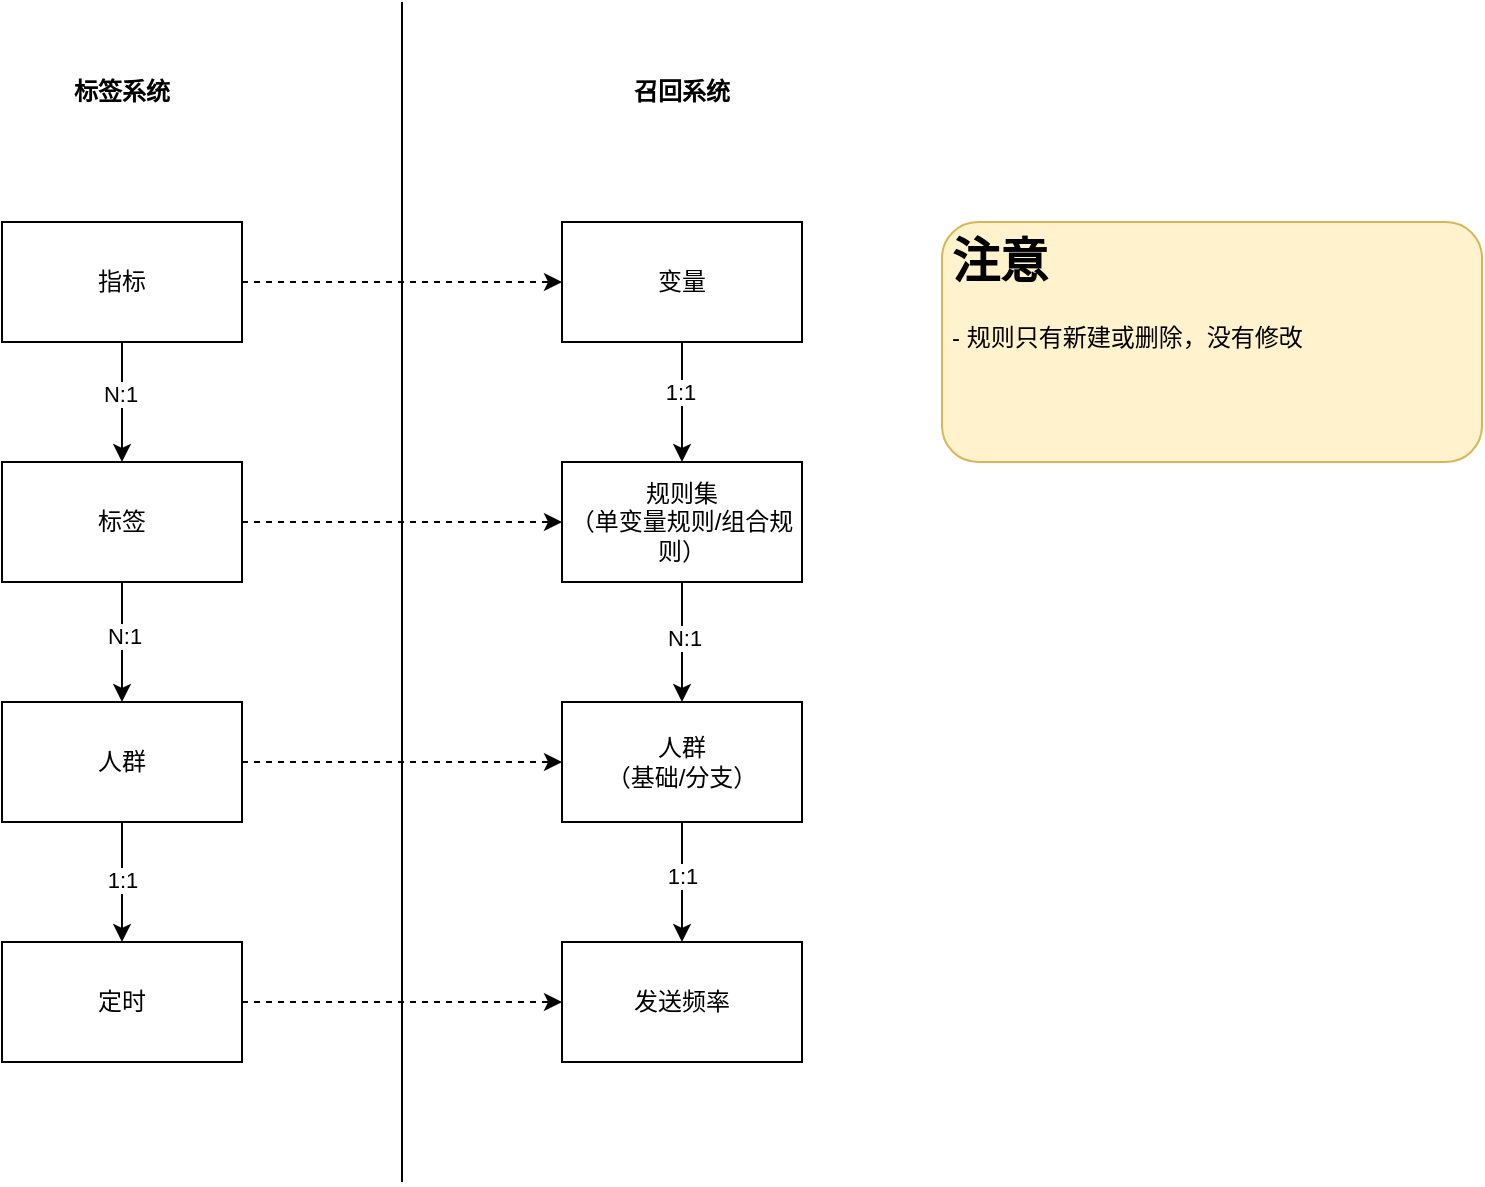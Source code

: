 <mxfile version="21.7.5" type="github" pages="3">
  <diagram id="fTAgdkfDgx4bp4r_mibD" name="标签与召回模型关系">
    <mxGraphModel dx="1194" dy="760" grid="1" gridSize="10" guides="1" tooltips="1" connect="1" arrows="1" fold="1" page="1" pageScale="1" pageWidth="827" pageHeight="1169" math="0" shadow="0">
      <root>
        <mxCell id="0" />
        <mxCell id="1" parent="0" />
        <mxCell id="UJ1YfZ1l8FCDVQ_FWexG-3" value="" style="edgeStyle=none;rounded=0;orthogonalLoop=1;jettySize=auto;html=1;dashed=1;" edge="1" parent="1" source="UJ1YfZ1l8FCDVQ_FWexG-1" target="UJ1YfZ1l8FCDVQ_FWexG-2">
          <mxGeometry relative="1" as="geometry" />
        </mxCell>
        <mxCell id="UJ1YfZ1l8FCDVQ_FWexG-19" style="edgeStyle=none;rounded=0;orthogonalLoop=1;jettySize=auto;html=1;entryX=0.5;entryY=0;entryDx=0;entryDy=0;" edge="1" parent="1" source="UJ1YfZ1l8FCDVQ_FWexG-1" target="UJ1YfZ1l8FCDVQ_FWexG-4">
          <mxGeometry relative="1" as="geometry" />
        </mxCell>
        <mxCell id="UJ1YfZ1l8FCDVQ_FWexG-20" value="N:1" style="edgeLabel;html=1;align=center;verticalAlign=middle;resizable=0;points=[];" vertex="1" connectable="0" parent="UJ1YfZ1l8FCDVQ_FWexG-19">
          <mxGeometry x="-0.133" y="-1" relative="1" as="geometry">
            <mxPoint as="offset" />
          </mxGeometry>
        </mxCell>
        <mxCell id="UJ1YfZ1l8FCDVQ_FWexG-1" value="指标" style="rounded=0;whiteSpace=wrap;html=1;" vertex="1" parent="1">
          <mxGeometry x="130" y="260" width="120" height="60" as="geometry" />
        </mxCell>
        <mxCell id="UJ1YfZ1l8FCDVQ_FWexG-21" style="edgeStyle=none;rounded=0;orthogonalLoop=1;jettySize=auto;html=1;" edge="1" parent="1" source="UJ1YfZ1l8FCDVQ_FWexG-2" target="UJ1YfZ1l8FCDVQ_FWexG-6">
          <mxGeometry relative="1" as="geometry" />
        </mxCell>
        <mxCell id="UJ1YfZ1l8FCDVQ_FWexG-22" value="1:1" style="edgeLabel;html=1;align=center;verticalAlign=middle;resizable=0;points=[];" vertex="1" connectable="0" parent="UJ1YfZ1l8FCDVQ_FWexG-21">
          <mxGeometry x="-0.167" y="-1" relative="1" as="geometry">
            <mxPoint as="offset" />
          </mxGeometry>
        </mxCell>
        <mxCell id="UJ1YfZ1l8FCDVQ_FWexG-2" value="变量" style="rounded=0;whiteSpace=wrap;html=1;" vertex="1" parent="1">
          <mxGeometry x="410" y="260" width="120" height="60" as="geometry" />
        </mxCell>
        <mxCell id="UJ1YfZ1l8FCDVQ_FWexG-7" value="" style="edgeStyle=none;rounded=0;orthogonalLoop=1;jettySize=auto;html=1;dashed=1;" edge="1" parent="1" source="UJ1YfZ1l8FCDVQ_FWexG-4" target="UJ1YfZ1l8FCDVQ_FWexG-6">
          <mxGeometry relative="1" as="geometry" />
        </mxCell>
        <mxCell id="UJ1YfZ1l8FCDVQ_FWexG-17" style="edgeStyle=none;rounded=0;orthogonalLoop=1;jettySize=auto;html=1;entryX=0.5;entryY=0;entryDx=0;entryDy=0;" edge="1" parent="1" source="UJ1YfZ1l8FCDVQ_FWexG-4" target="UJ1YfZ1l8FCDVQ_FWexG-8">
          <mxGeometry relative="1" as="geometry" />
        </mxCell>
        <mxCell id="UJ1YfZ1l8FCDVQ_FWexG-18" value="N:1" style="edgeLabel;html=1;align=center;verticalAlign=middle;resizable=0;points=[];" vertex="1" connectable="0" parent="UJ1YfZ1l8FCDVQ_FWexG-17">
          <mxGeometry x="-0.1" y="1" relative="1" as="geometry">
            <mxPoint as="offset" />
          </mxGeometry>
        </mxCell>
        <mxCell id="UJ1YfZ1l8FCDVQ_FWexG-4" value="标签" style="rounded=0;whiteSpace=wrap;html=1;" vertex="1" parent="1">
          <mxGeometry x="130" y="380" width="120" height="60" as="geometry" />
        </mxCell>
        <mxCell id="UJ1YfZ1l8FCDVQ_FWexG-23" style="edgeStyle=none;rounded=0;orthogonalLoop=1;jettySize=auto;html=1;entryX=0.5;entryY=0;entryDx=0;entryDy=0;" edge="1" parent="1" source="UJ1YfZ1l8FCDVQ_FWexG-6" target="UJ1YfZ1l8FCDVQ_FWexG-9">
          <mxGeometry relative="1" as="geometry" />
        </mxCell>
        <mxCell id="UJ1YfZ1l8FCDVQ_FWexG-24" value="N:1" style="edgeLabel;html=1;align=center;verticalAlign=middle;resizable=0;points=[];" vertex="1" connectable="0" parent="UJ1YfZ1l8FCDVQ_FWexG-23">
          <mxGeometry x="-0.067" y="1" relative="1" as="geometry">
            <mxPoint as="offset" />
          </mxGeometry>
        </mxCell>
        <mxCell id="UJ1YfZ1l8FCDVQ_FWexG-6" value="规则集&lt;br&gt;（单变量规则/组合规则）" style="rounded=0;whiteSpace=wrap;html=1;" vertex="1" parent="1">
          <mxGeometry x="410" y="380" width="120" height="60" as="geometry" />
        </mxCell>
        <mxCell id="UJ1YfZ1l8FCDVQ_FWexG-10" value="" style="edgeStyle=none;rounded=0;orthogonalLoop=1;jettySize=auto;html=1;dashed=1;" edge="1" parent="1" source="UJ1YfZ1l8FCDVQ_FWexG-8" target="UJ1YfZ1l8FCDVQ_FWexG-9">
          <mxGeometry relative="1" as="geometry" />
        </mxCell>
        <mxCell id="UJ1YfZ1l8FCDVQ_FWexG-15" style="edgeStyle=none;rounded=0;orthogonalLoop=1;jettySize=auto;html=1;" edge="1" parent="1" source="UJ1YfZ1l8FCDVQ_FWexG-8" target="UJ1YfZ1l8FCDVQ_FWexG-11">
          <mxGeometry relative="1" as="geometry" />
        </mxCell>
        <mxCell id="UJ1YfZ1l8FCDVQ_FWexG-16" value="1:1" style="edgeLabel;html=1;align=center;verticalAlign=middle;resizable=0;points=[];" vertex="1" connectable="0" parent="UJ1YfZ1l8FCDVQ_FWexG-15">
          <mxGeometry x="-0.033" relative="1" as="geometry">
            <mxPoint as="offset" />
          </mxGeometry>
        </mxCell>
        <mxCell id="UJ1YfZ1l8FCDVQ_FWexG-8" value="人群" style="rounded=0;whiteSpace=wrap;html=1;" vertex="1" parent="1">
          <mxGeometry x="130" y="500" width="120" height="60" as="geometry" />
        </mxCell>
        <mxCell id="UJ1YfZ1l8FCDVQ_FWexG-25" style="edgeStyle=none;rounded=0;orthogonalLoop=1;jettySize=auto;html=1;" edge="1" parent="1" source="UJ1YfZ1l8FCDVQ_FWexG-9" target="UJ1YfZ1l8FCDVQ_FWexG-12">
          <mxGeometry relative="1" as="geometry" />
        </mxCell>
        <mxCell id="UJ1YfZ1l8FCDVQ_FWexG-26" value="1:1" style="edgeLabel;html=1;align=center;verticalAlign=middle;resizable=0;points=[];" vertex="1" connectable="0" parent="UJ1YfZ1l8FCDVQ_FWexG-25">
          <mxGeometry x="-0.1" relative="1" as="geometry">
            <mxPoint as="offset" />
          </mxGeometry>
        </mxCell>
        <mxCell id="UJ1YfZ1l8FCDVQ_FWexG-9" value="人群&lt;br&gt;（基础/分支）" style="rounded=0;whiteSpace=wrap;html=1;" vertex="1" parent="1">
          <mxGeometry x="410" y="500" width="120" height="60" as="geometry" />
        </mxCell>
        <mxCell id="UJ1YfZ1l8FCDVQ_FWexG-13" value="" style="edgeStyle=none;rounded=0;orthogonalLoop=1;jettySize=auto;html=1;dashed=1;" edge="1" parent="1" source="UJ1YfZ1l8FCDVQ_FWexG-11" target="UJ1YfZ1l8FCDVQ_FWexG-12">
          <mxGeometry relative="1" as="geometry" />
        </mxCell>
        <mxCell id="UJ1YfZ1l8FCDVQ_FWexG-11" value="定时" style="rounded=0;whiteSpace=wrap;html=1;" vertex="1" parent="1">
          <mxGeometry x="130" y="620" width="120" height="60" as="geometry" />
        </mxCell>
        <mxCell id="UJ1YfZ1l8FCDVQ_FWexG-12" value="发送频率" style="rounded=0;whiteSpace=wrap;html=1;" vertex="1" parent="1">
          <mxGeometry x="410" y="620" width="120" height="60" as="geometry" />
        </mxCell>
        <mxCell id="UJ1YfZ1l8FCDVQ_FWexG-14" value="&lt;h1&gt;注意&lt;/h1&gt;&lt;p&gt;- 规则只有新建或删除，没有修改&lt;/p&gt;" style="text;html=1;strokeColor=#d6b656;fillColor=#fff2cc;spacing=5;spacingTop=-20;whiteSpace=wrap;overflow=hidden;rounded=1;" vertex="1" parent="1">
          <mxGeometry x="600" y="260" width="270" height="120" as="geometry" />
        </mxCell>
        <mxCell id="TeXEFprUP8HJtuQMhtJB-1" value="" style="endArrow=none;html=1;rounded=0;" edge="1" parent="1">
          <mxGeometry width="50" height="50" relative="1" as="geometry">
            <mxPoint x="330" y="740" as="sourcePoint" />
            <mxPoint x="330" y="150" as="targetPoint" />
          </mxGeometry>
        </mxCell>
        <mxCell id="TeXEFprUP8HJtuQMhtJB-2" value="标签系统" style="text;html=1;strokeColor=none;fillColor=none;align=center;verticalAlign=middle;whiteSpace=wrap;rounded=0;fontStyle=1" vertex="1" parent="1">
          <mxGeometry x="160" y="180" width="60" height="30" as="geometry" />
        </mxCell>
        <mxCell id="TeXEFprUP8HJtuQMhtJB-3" value="召回系统" style="text;html=1;strokeColor=none;fillColor=none;align=center;verticalAlign=middle;whiteSpace=wrap;rounded=0;fontStyle=1" vertex="1" parent="1">
          <mxGeometry x="440" y="180" width="60" height="30" as="geometry" />
        </mxCell>
      </root>
    </mxGraphModel>
  </diagram>
  <diagram id="x54i7hT3NsHm1ePdERT5" name="数据模型">
    <mxGraphModel dx="1194" dy="760" grid="1" gridSize="10" guides="1" tooltips="1" connect="1" arrows="1" fold="1" page="1" pageScale="1" pageWidth="827" pageHeight="1169" math="0" shadow="0">
      <root>
        <mxCell id="0" />
        <mxCell id="1" parent="0" />
        <mxCell id="Eve3HCsHOngLBfl6ivmf-20" value="" style="rounded=0;whiteSpace=wrap;html=1;" vertex="1" parent="1">
          <mxGeometry x="90" y="510" width="720" height="300" as="geometry" />
        </mxCell>
        <mxCell id="Eve3HCsHOngLBfl6ivmf-4" value="" style="rounded=0;whiteSpace=wrap;html=1;" vertex="1" parent="1">
          <mxGeometry x="90" y="190" width="720" height="300" as="geometry" />
        </mxCell>
        <mxCell id="g5WmfjWRgyQqkPhHd7yk-1" value="策略树" style="rounded=0;whiteSpace=wrap;html=1;" vertex="1" parent="1">
          <mxGeometry x="120" y="220" width="660" height="60" as="geometry" />
        </mxCell>
        <mxCell id="g5WmfjWRgyQqkPhHd7yk-14" style="orthogonalLoop=1;jettySize=auto;html=1;entryX=0;entryY=0.5;entryDx=0;entryDy=0;rounded=0;endArrow=classic;endFill=1;" edge="1" parent="1" source="g5WmfjWRgyQqkPhHd7yk-2" target="g5WmfjWRgyQqkPhHd7yk-3">
          <mxGeometry relative="1" as="geometry">
            <mxPoint x="300" y="340" as="targetPoint" />
          </mxGeometry>
        </mxCell>
        <mxCell id="g5WmfjWRgyQqkPhHd7yk-15" value="N:N" style="edgeLabel;html=1;align=center;verticalAlign=middle;resizable=0;points=[];" vertex="1" connectable="0" parent="g5WmfjWRgyQqkPhHd7yk-14">
          <mxGeometry x="-0.033" relative="1" as="geometry">
            <mxPoint as="offset" />
          </mxGeometry>
        </mxCell>
        <mxCell id="g5WmfjWRgyQqkPhHd7yk-2" value="变量" style="rounded=0;whiteSpace=wrap;html=1;" vertex="1" parent="1">
          <mxGeometry x="120" y="310" width="120" height="60" as="geometry" />
        </mxCell>
        <mxCell id="g5WmfjWRgyQqkPhHd7yk-3" value="规则集" style="rounded=0;whiteSpace=wrap;html=1;" vertex="1" parent="1">
          <mxGeometry x="300" y="310" width="120" height="60" as="geometry" />
        </mxCell>
        <mxCell id="g5WmfjWRgyQqkPhHd7yk-33" style="edgeStyle=none;rounded=0;orthogonalLoop=1;jettySize=auto;html=1;entryX=0;entryY=0.5;entryDx=0;entryDy=0;" edge="1" parent="1" source="g5WmfjWRgyQqkPhHd7yk-4" target="g5WmfjWRgyQqkPhHd7yk-32">
          <mxGeometry relative="1" as="geometry" />
        </mxCell>
        <mxCell id="g5WmfjWRgyQqkPhHd7yk-36" value="1:1" style="edgeLabel;html=1;align=center;verticalAlign=middle;resizable=0;points=[];" vertex="1" connectable="0" parent="g5WmfjWRgyQqkPhHd7yk-33">
          <mxGeometry x="-0.24" relative="1" as="geometry">
            <mxPoint as="offset" />
          </mxGeometry>
        </mxCell>
        <mxCell id="g5WmfjWRgyQqkPhHd7yk-4" value="人群&lt;br&gt;（基础/分支）" style="rounded=0;whiteSpace=wrap;html=1;" vertex="1" parent="1">
          <mxGeometry x="120" y="400" width="120" height="60" as="geometry" />
        </mxCell>
        <mxCell id="g5WmfjWRgyQqkPhHd7yk-8" value="版本" style="rounded=1;whiteSpace=wrap;html=1;fillColor=#FFCCCC;" vertex="1" parent="1">
          <mxGeometry x="750" y="260" width="30" height="20" as="geometry" />
        </mxCell>
        <mxCell id="g5WmfjWRgyQqkPhHd7yk-9" value="版本" style="rounded=1;whiteSpace=wrap;html=1;fillColor=#FFCCCC;" vertex="1" parent="1">
          <mxGeometry x="390" y="350" width="30" height="20" as="geometry" />
        </mxCell>
        <mxCell id="g5WmfjWRgyQqkPhHd7yk-11" value="内容" style="rounded=0;whiteSpace=wrap;html=1;" vertex="1" parent="1">
          <mxGeometry x="660" y="400" width="120" height="60" as="geometry" />
        </mxCell>
        <mxCell id="g5WmfjWRgyQqkPhHd7yk-12" value="版本" style="rounded=1;whiteSpace=wrap;html=1;fillColor=#FFCCCC;" vertex="1" parent="1">
          <mxGeometry x="750" y="440" width="30" height="20" as="geometry" />
        </mxCell>
        <mxCell id="g5WmfjWRgyQqkPhHd7yk-35" style="edgeStyle=none;rounded=0;orthogonalLoop=1;jettySize=auto;html=1;" edge="1" parent="1" source="g5WmfjWRgyQqkPhHd7yk-31" target="g5WmfjWRgyQqkPhHd7yk-11">
          <mxGeometry relative="1" as="geometry" />
        </mxCell>
        <mxCell id="g5WmfjWRgyQqkPhHd7yk-38" value="1:N" style="edgeLabel;html=1;align=center;verticalAlign=middle;resizable=0;points=[];" vertex="1" connectable="0" parent="g5WmfjWRgyQqkPhHd7yk-35">
          <mxGeometry x="-0.12" relative="1" as="geometry">
            <mxPoint as="offset" />
          </mxGeometry>
        </mxCell>
        <mxCell id="g5WmfjWRgyQqkPhHd7yk-31" value="触达规则" style="rounded=0;whiteSpace=wrap;html=1;" vertex="1" parent="1">
          <mxGeometry x="480" y="400" width="120" height="60" as="geometry" />
        </mxCell>
        <mxCell id="g5WmfjWRgyQqkPhHd7yk-34" style="edgeStyle=none;rounded=0;orthogonalLoop=1;jettySize=auto;html=1;entryX=0;entryY=0.5;entryDx=0;entryDy=0;" edge="1" parent="1" source="g5WmfjWRgyQqkPhHd7yk-32" target="g5WmfjWRgyQqkPhHd7yk-31">
          <mxGeometry relative="1" as="geometry" />
        </mxCell>
        <mxCell id="g5WmfjWRgyQqkPhHd7yk-37" value="1:N" style="edgeLabel;html=1;align=center;verticalAlign=middle;resizable=0;points=[];" vertex="1" connectable="0" parent="g5WmfjWRgyQqkPhHd7yk-34">
          <mxGeometry x="-0.08" y="-1" relative="1" as="geometry">
            <mxPoint as="offset" />
          </mxGeometry>
        </mxCell>
        <mxCell id="g5WmfjWRgyQqkPhHd7yk-32" value="决策树" style="rounded=0;whiteSpace=wrap;html=1;" vertex="1" parent="1">
          <mxGeometry x="300" y="400" width="120" height="60" as="geometry" />
        </mxCell>
        <mxCell id="Eve3HCsHOngLBfl6ivmf-2" value="配置层" style="text;html=1;align=center;verticalAlign=middle;resizable=0;points=[];autosize=1;strokeColor=none;fillColor=none;" vertex="1" parent="1">
          <mxGeometry x="20" y="320" width="60" height="30" as="geometry" />
        </mxCell>
        <mxCell id="Eve3HCsHOngLBfl6ivmf-6" value="运行层" style="text;html=1;align=center;verticalAlign=middle;resizable=0;points=[];autosize=1;strokeColor=none;fillColor=none;" vertex="1" parent="1">
          <mxGeometry x="20" y="650" width="60" height="30" as="geometry" />
        </mxCell>
        <mxCell id="Eve3HCsHOngLBfl6ivmf-7" value="多表协同" style="rounded=1;whiteSpace=wrap;html=1;fillColor=#ffe6cc;strokeColor=#d79b00;" vertex="1" parent="1">
          <mxGeometry x="700" y="260" width="50" height="20" as="geometry" />
        </mxCell>
        <mxCell id="Eve3HCsHOngLBfl6ivmf-8" value="多表协同" style="rounded=1;whiteSpace=wrap;html=1;fillColor=#ffe6cc;strokeColor=#d79b00;" vertex="1" parent="1">
          <mxGeometry x="370" y="440" width="50" height="20" as="geometry" />
        </mxCell>
        <mxCell id="Eve3HCsHOngLBfl6ivmf-9" value="多表协同" style="rounded=1;whiteSpace=wrap;html=1;fillColor=#ffe6cc;strokeColor=#d79b00;" vertex="1" parent="1">
          <mxGeometry x="340" y="350" width="50" height="20" as="geometry" />
        </mxCell>
        <mxCell id="Eve3HCsHOngLBfl6ivmf-10" value="多表协同" style="rounded=1;whiteSpace=wrap;html=1;fillColor=#ffe6cc;strokeColor=#d79b00;" vertex="1" parent="1">
          <mxGeometry x="550" y="440" width="50" height="20" as="geometry" />
        </mxCell>
        <mxCell id="Eve3HCsHOngLBfl6ivmf-13" value="" style="edgeStyle=none;rounded=0;orthogonalLoop=1;jettySize=auto;html=1;dashed=1;" edge="1" parent="1" source="Eve3HCsHOngLBfl6ivmf-11" target="Eve3HCsHOngLBfl6ivmf-12">
          <mxGeometry relative="1" as="geometry" />
        </mxCell>
        <mxCell id="Eve3HCsHOngLBfl6ivmf-11" value="推送数据处理失败" style="rounded=0;whiteSpace=wrap;html=1;" vertex="1" parent="1">
          <mxGeometry x="120" y="540" width="120" height="60" as="geometry" />
        </mxCell>
        <mxCell id="Eve3HCsHOngLBfl6ivmf-17" style="edgeStyle=none;rounded=0;orthogonalLoop=1;jettySize=auto;html=1;exitX=0.5;exitY=1;exitDx=0;exitDy=0;entryX=0.5;entryY=0;entryDx=0;entryDy=0;" edge="1" parent="1" source="Eve3HCsHOngLBfl6ivmf-12" target="Eve3HCsHOngLBfl6ivmf-14">
          <mxGeometry relative="1" as="geometry" />
        </mxCell>
        <mxCell id="Eve3HCsHOngLBfl6ivmf-18" value="1:N" style="edgeLabel;html=1;align=center;verticalAlign=middle;resizable=0;points=[];" vertex="1" connectable="0" parent="Eve3HCsHOngLBfl6ivmf-17">
          <mxGeometry x="-0.333" relative="1" as="geometry">
            <mxPoint as="offset" />
          </mxGeometry>
        </mxCell>
        <mxCell id="Eve3HCsHOngLBfl6ivmf-12" value="案件表" style="rounded=0;whiteSpace=wrap;html=1;" vertex="1" parent="1">
          <mxGeometry x="320" y="540" width="120" height="60" as="geometry" />
        </mxCell>
        <mxCell id="Eve3HCsHOngLBfl6ivmf-16" value="" style="edgeStyle=none;rounded=0;orthogonalLoop=1;jettySize=auto;html=1;" edge="1" parent="1" source="Eve3HCsHOngLBfl6ivmf-14" target="Eve3HCsHOngLBfl6ivmf-15">
          <mxGeometry relative="1" as="geometry" />
        </mxCell>
        <mxCell id="Eve3HCsHOngLBfl6ivmf-19" value="1:N" style="edgeLabel;html=1;align=center;verticalAlign=middle;resizable=0;points=[];" vertex="1" connectable="0" parent="Eve3HCsHOngLBfl6ivmf-16">
          <mxGeometry x="-0.2" y="-1" relative="1" as="geometry">
            <mxPoint as="offset" />
          </mxGeometry>
        </mxCell>
        <mxCell id="Eve3HCsHOngLBfl6ivmf-14" value="案件执行计划表" style="rounded=0;whiteSpace=wrap;html=1;" vertex="1" parent="1">
          <mxGeometry x="320" y="630" width="120" height="60" as="geometry" />
        </mxCell>
        <mxCell id="Eve3HCsHOngLBfl6ivmf-15" value="发送记录表" style="rounded=0;whiteSpace=wrap;html=1;" vertex="1" parent="1">
          <mxGeometry x="520" y="630" width="120" height="60" as="geometry" />
        </mxCell>
      </root>
    </mxGraphModel>
  </diagram>
  <diagram name="处理引擎" id="DIgMmTA0-sPKbl4sKN2a">
    <mxGraphModel dx="1194" dy="760" grid="1" gridSize="10" guides="1" tooltips="1" connect="1" arrows="1" fold="1" page="1" pageScale="1" pageWidth="827" pageHeight="1169" math="0" shadow="0">
      <root>
        <mxCell id="0" />
        <mxCell id="1" parent="0" />
        <mxCell id="oeMusCJjG_IfYlrn6k76-3" value="" style="edgeStyle=orthogonalEdgeStyle;rounded=0;orthogonalLoop=1;jettySize=auto;html=1;" edge="1" parent="1" source="oeMusCJjG_IfYlrn6k76-1" target="oeMusCJjG_IfYlrn6k76-2">
          <mxGeometry relative="1" as="geometry" />
        </mxCell>
        <mxCell id="oeMusCJjG_IfYlrn6k76-12" value="1:1" style="edgeLabel;html=1;align=center;verticalAlign=middle;resizable=0;points=[];" vertex="1" connectable="0" parent="oeMusCJjG_IfYlrn6k76-3">
          <mxGeometry x="-0.175" y="1" relative="1" as="geometry">
            <mxPoint as="offset" />
          </mxGeometry>
        </mxCell>
        <mxCell id="oeMusCJjG_IfYlrn6k76-1" value="分支人群" style="rounded=0;whiteSpace=wrap;html=1;" vertex="1" parent="1">
          <mxGeometry x="180" y="260" width="120" height="60" as="geometry" />
        </mxCell>
        <mxCell id="oeMusCJjG_IfYlrn6k76-5" value="" style="edgeStyle=orthogonalEdgeStyle;rounded=0;orthogonalLoop=1;jettySize=auto;html=1;" edge="1" parent="1" source="oeMusCJjG_IfYlrn6k76-2" target="oeMusCJjG_IfYlrn6k76-4">
          <mxGeometry relative="1" as="geometry" />
        </mxCell>
        <mxCell id="oeMusCJjG_IfYlrn6k76-13" value="1:N" style="edgeLabel;html=1;align=center;verticalAlign=middle;resizable=0;points=[];" vertex="1" connectable="0" parent="oeMusCJjG_IfYlrn6k76-5">
          <mxGeometry x="-0.125" relative="1" as="geometry">
            <mxPoint as="offset" />
          </mxGeometry>
        </mxCell>
        <mxCell id="oeMusCJjG_IfYlrn6k76-2" value="决策树" style="rounded=0;whiteSpace=wrap;html=1;" vertex="1" parent="1">
          <mxGeometry x="380" y="260" width="120" height="60" as="geometry" />
        </mxCell>
        <mxCell id="oeMusCJjG_IfYlrn6k76-7" value="" style="edgeStyle=orthogonalEdgeStyle;rounded=0;orthogonalLoop=1;jettySize=auto;html=1;" edge="1" parent="1" source="oeMusCJjG_IfYlrn6k76-4" target="oeMusCJjG_IfYlrn6k76-6">
          <mxGeometry relative="1" as="geometry" />
        </mxCell>
        <mxCell id="oeMusCJjG_IfYlrn6k76-14" value="1:N" style="edgeLabel;html=1;align=center;verticalAlign=middle;resizable=0;points=[];" vertex="1" connectable="0" parent="oeMusCJjG_IfYlrn6k76-7">
          <mxGeometry x="-0.1" y="1" relative="1" as="geometry">
            <mxPoint as="offset" />
          </mxGeometry>
        </mxCell>
        <mxCell id="oeMusCJjG_IfYlrn6k76-4" value="触达规则" style="rounded=0;whiteSpace=wrap;html=1;" vertex="1" parent="1">
          <mxGeometry x="580" y="260" width="120" height="60" as="geometry" />
        </mxCell>
        <mxCell id="oeMusCJjG_IfYlrn6k76-6" value="内容" style="rounded=0;whiteSpace=wrap;html=1;" vertex="1" parent="1">
          <mxGeometry x="780" y="260" width="120" height="60" as="geometry" />
        </mxCell>
        <mxCell id="oeMusCJjG_IfYlrn6k76-8" value="基础人群" style="rounded=0;whiteSpace=wrap;html=1;" vertex="1" parent="1">
          <mxGeometry x="280" y="120" width="120" height="60" as="geometry" />
        </mxCell>
        <mxCell id="oeMusCJjG_IfYlrn6k76-9" value="变量" style="rounded=0;whiteSpace=wrap;html=1;" vertex="1" parent="1">
          <mxGeometry x="440" y="120" width="120" height="60" as="geometry" />
        </mxCell>
        <mxCell id="oeMusCJjG_IfYlrn6k76-10" value="规则集" style="rounded=0;whiteSpace=wrap;html=1;" vertex="1" parent="1">
          <mxGeometry x="440" y="30" width="120" height="60" as="geometry" />
        </mxCell>
        <mxCell id="oeMusCJjG_IfYlrn6k76-11" value="内容" style="rounded=0;whiteSpace=wrap;html=1;" vertex="1" parent="1">
          <mxGeometry x="600" y="120" width="120" height="60" as="geometry" />
        </mxCell>
        <mxCell id="oeMusCJjG_IfYlrn6k76-19" value="" style="edgeStyle=orthogonalEdgeStyle;rounded=0;orthogonalLoop=1;jettySize=auto;html=1;" edge="1" parent="1" source="oeMusCJjG_IfYlrn6k76-17" target="oeMusCJjG_IfYlrn6k76-18">
          <mxGeometry relative="1" as="geometry" />
        </mxCell>
        <mxCell id="oeMusCJjG_IfYlrn6k76-17" value="kafka&lt;br&gt;RECALL_DW_TOPIC_V2" style="strokeWidth=2;html=1;shape=mxgraph.flowchart.direct_data;whiteSpace=wrap;" vertex="1" parent="1">
          <mxGeometry x="180" y="460" width="150" height="70" as="geometry" />
        </mxCell>
        <mxCell id="oeMusCJjG_IfYlrn6k76-21" value="" style="edgeStyle=orthogonalEdgeStyle;rounded=0;orthogonalLoop=1;jettySize=auto;html=1;" edge="1" parent="1" source="oeMusCJjG_IfYlrn6k76-18" target="oeMusCJjG_IfYlrn6k76-20">
          <mxGeometry relative="1" as="geometry" />
        </mxCell>
        <mxCell id="oeMusCJjG_IfYlrn6k76-18" value="kafka&lt;br&gt;RECALL_CREATE_CASE" style="strokeWidth=2;html=1;shape=mxgraph.flowchart.direct_data;whiteSpace=wrap;" vertex="1" parent="1">
          <mxGeometry x="435" y="460" width="150" height="70" as="geometry" />
        </mxCell>
        <mxCell id="oeMusCJjG_IfYlrn6k76-20" value="kafka&lt;br&gt;RECALL_SCHEDULE_RUN" style="strokeWidth=2;html=1;shape=mxgraph.flowchart.direct_data;whiteSpace=wrap;" vertex="1" parent="1">
          <mxGeometry x="695" y="460" width="150" height="70" as="geometry" />
        </mxCell>
        <mxCell id="oeMusCJjG_IfYlrn6k76-22" value="decide_dw_deal_fail" style="rounded=0;whiteSpace=wrap;html=1;" vertex="1" parent="1">
          <mxGeometry x="195" y="570" width="120" height="60" as="geometry" />
        </mxCell>
        <mxCell id="oeMusCJjG_IfYlrn6k76-23" value="decide_case_v2" style="rounded=0;whiteSpace=wrap;html=1;" vertex="1" parent="1">
          <mxGeometry x="400" y="570" width="120" height="60" as="geometry" />
        </mxCell>
        <mxCell id="oeMusCJjG_IfYlrn6k76-24" value="decide_case_schedule_v2" style="rounded=0;whiteSpace=wrap;html=1;" vertex="1" parent="1">
          <mxGeometry x="540" y="570" width="140" height="60" as="geometry" />
        </mxCell>
        <mxCell id="oeMusCJjG_IfYlrn6k76-25" value="decide_schedule_run_log" style="rounded=0;whiteSpace=wrap;html=1;" vertex="1" parent="1">
          <mxGeometry x="800" y="570" width="160" height="60" as="geometry" />
        </mxCell>
      </root>
    </mxGraphModel>
  </diagram>
</mxfile>
